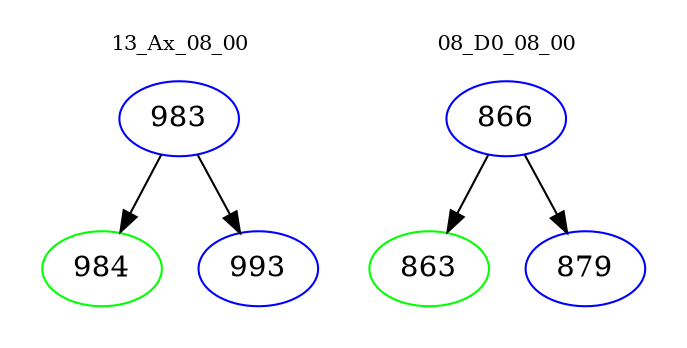 digraph{
subgraph cluster_0 {
color = white
label = "13_Ax_08_00";
fontsize=10;
T0_983 [label="983", color="blue"]
T0_983 -> T0_984 [color="black"]
T0_984 [label="984", color="green"]
T0_983 -> T0_993 [color="black"]
T0_993 [label="993", color="blue"]
}
subgraph cluster_1 {
color = white
label = "08_D0_08_00";
fontsize=10;
T1_866 [label="866", color="blue"]
T1_866 -> T1_863 [color="black"]
T1_863 [label="863", color="green"]
T1_866 -> T1_879 [color="black"]
T1_879 [label="879", color="blue"]
}
}

